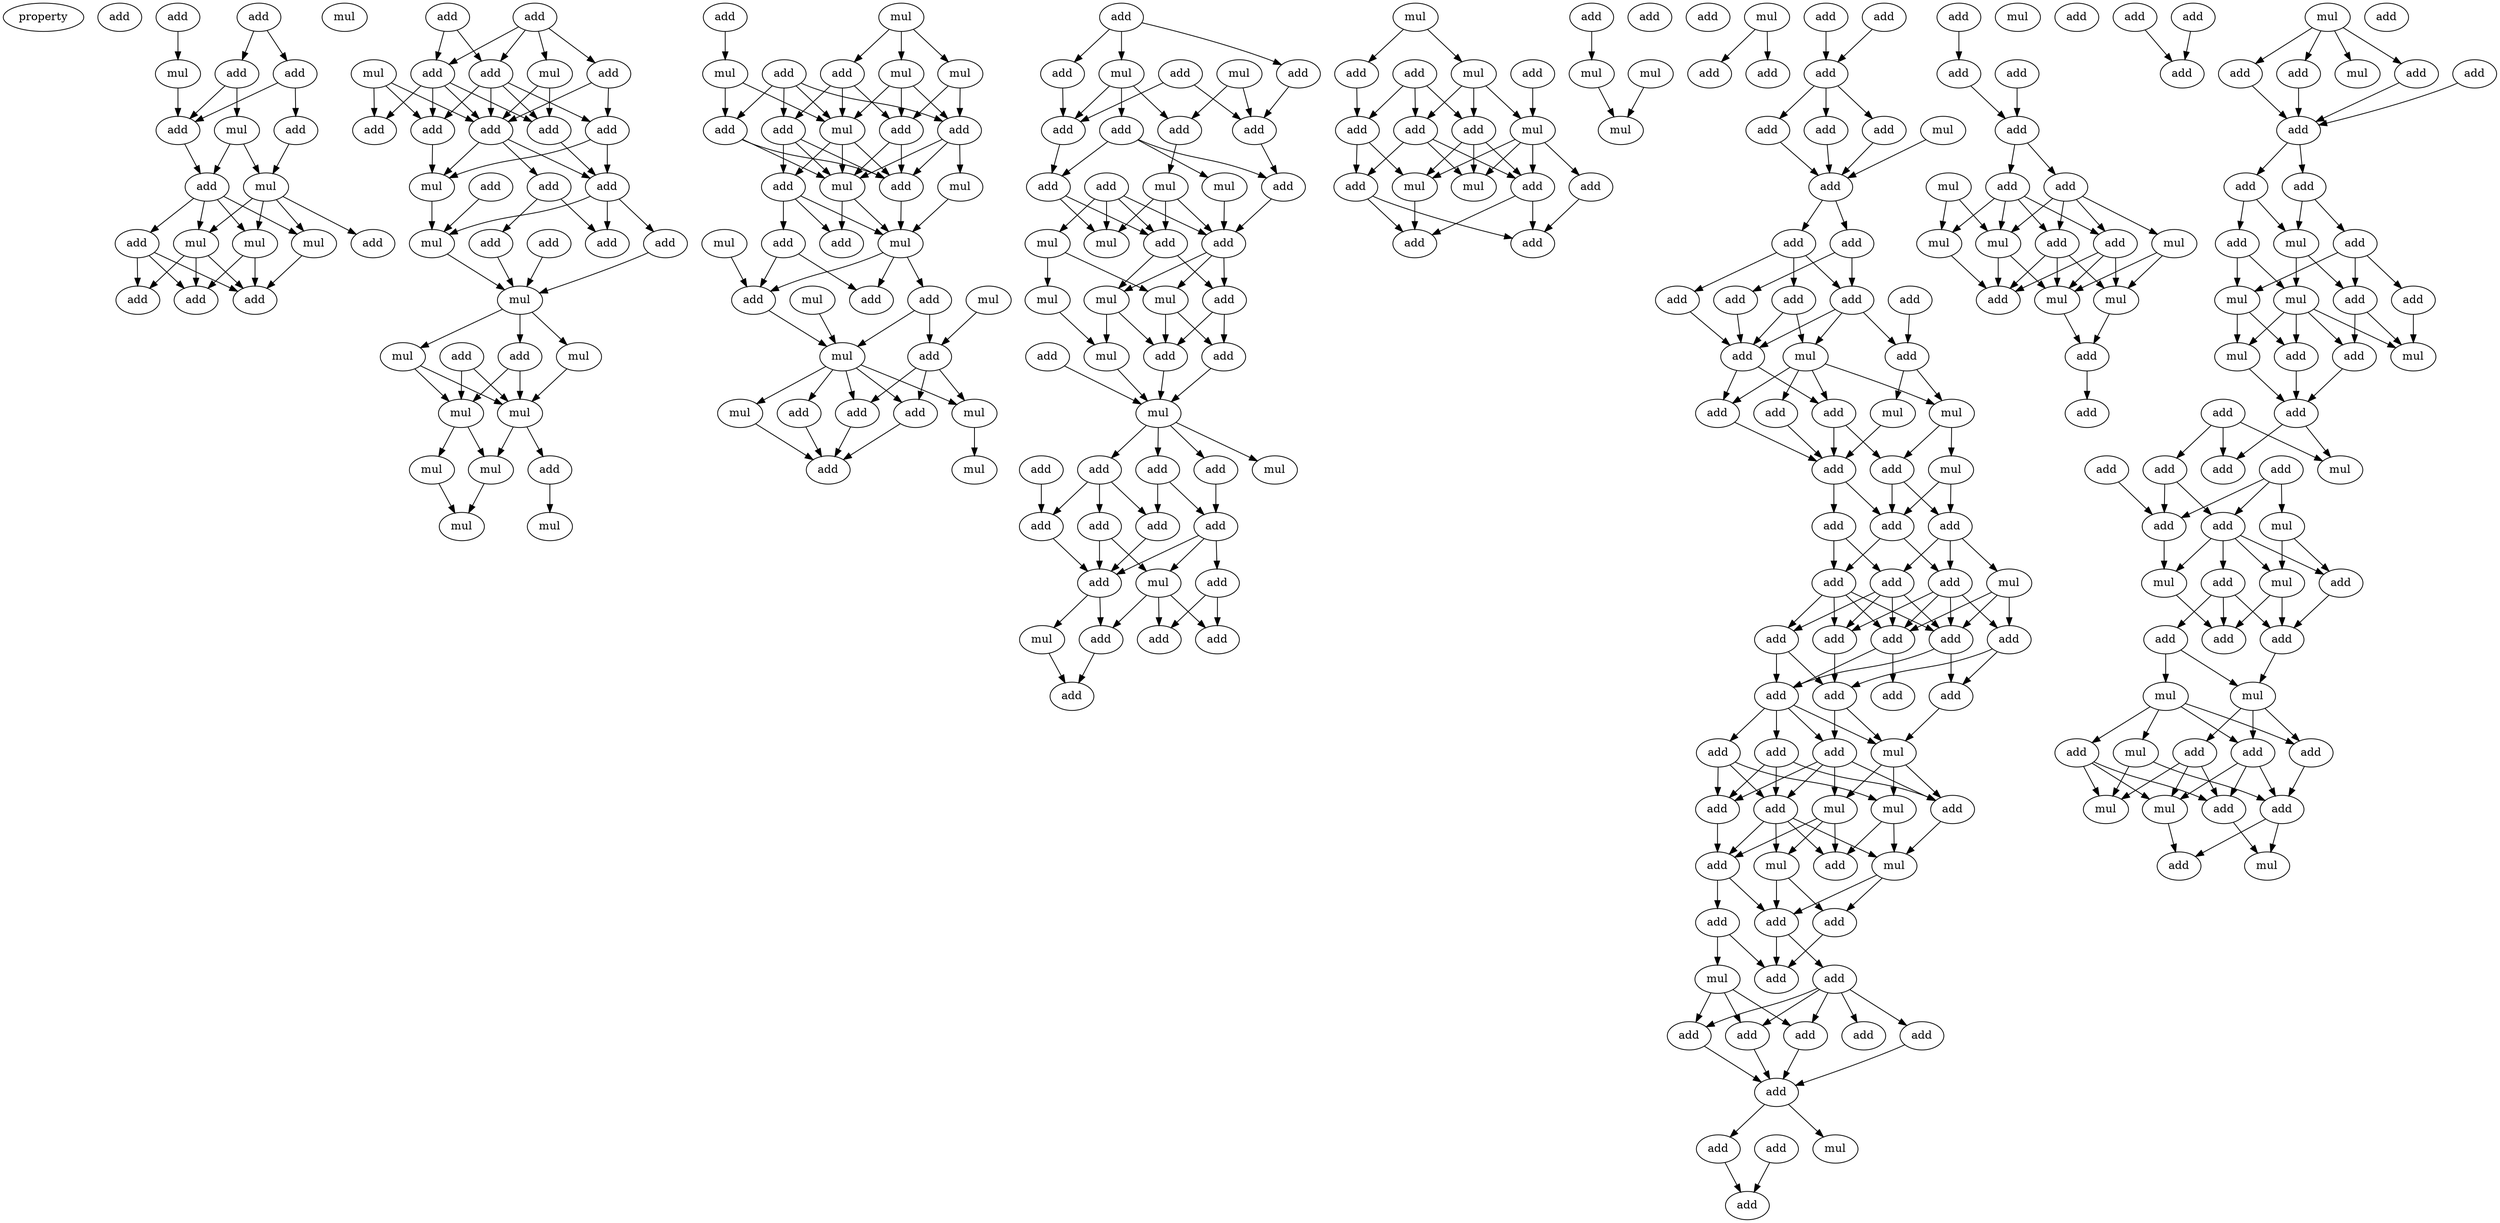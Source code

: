 digraph {
    node [fontcolor=black]
    property [mul=2,lf=1.5]
    0 [ label = add ];
    1 [ label = add ];
    2 [ label = add ];
    3 [ label = add ];
    4 [ label = mul ];
    5 [ label = add ];
    6 [ label = mul ];
    7 [ label = add ];
    8 [ label = mul ];
    9 [ label = add ];
    10 [ label = mul ];
    11 [ label = add ];
    12 [ label = mul ];
    13 [ label = mul ];
    14 [ label = add ];
    15 [ label = mul ];
    16 [ label = add ];
    17 [ label = add ];
    18 [ label = add ];
    19 [ label = add ];
    20 [ label = add ];
    21 [ label = add ];
    22 [ label = add ];
    23 [ label = mul ];
    24 [ label = mul ];
    25 [ label = add ];
    26 [ label = add ];
    27 [ label = add ];
    28 [ label = add ];
    29 [ label = add ];
    30 [ label = add ];
    31 [ label = add ];
    32 [ label = mul ];
    33 [ label = add ];
    34 [ label = add ];
    35 [ label = add ];
    36 [ label = add ];
    37 [ label = mul ];
    38 [ label = add ];
    39 [ label = add ];
    40 [ label = add ];
    41 [ label = mul ];
    42 [ label = mul ];
    43 [ label = add ];
    44 [ label = mul ];
    45 [ label = add ];
    46 [ label = mul ];
    47 [ label = mul ];
    48 [ label = add ];
    49 [ label = mul ];
    50 [ label = mul ];
    51 [ label = mul ];
    52 [ label = mul ];
    53 [ label = mul ];
    54 [ label = add ];
    55 [ label = mul ];
    56 [ label = add ];
    57 [ label = mul ];
    58 [ label = mul ];
    59 [ label = add ];
    60 [ label = add ];
    61 [ label = mul ];
    62 [ label = add ];
    63 [ label = add ];
    64 [ label = add ];
    65 [ label = mul ];
    66 [ label = mul ];
    67 [ label = add ];
    68 [ label = add ];
    69 [ label = mul ];
    70 [ label = mul ];
    71 [ label = add ];
    72 [ label = add ];
    73 [ label = add ];
    74 [ label = add ];
    75 [ label = mul ];
    76 [ label = add ];
    77 [ label = mul ];
    78 [ label = mul ];
    79 [ label = add ];
    80 [ label = add ];
    81 [ label = add ];
    82 [ label = mul ];
    83 [ label = add ];
    84 [ label = mul ];
    85 [ label = mul ];
    86 [ label = add ];
    87 [ label = add ];
    88 [ label = add ];
    89 [ label = mul ];
    90 [ label = add ];
    91 [ label = add ];
    92 [ label = mul ];
    93 [ label = add ];
    94 [ label = add ];
    95 [ label = add ];
    96 [ label = add ];
    97 [ label = add ];
    98 [ label = add ];
    99 [ label = add ];
    100 [ label = mul ];
    101 [ label = mul ];
    102 [ label = add ];
    103 [ label = mul ];
    104 [ label = mul ];
    105 [ label = add ];
    106 [ label = mul ];
    107 [ label = add ];
    108 [ label = mul ];
    109 [ label = mul ];
    110 [ label = add ];
    111 [ label = add ];
    112 [ label = mul ];
    113 [ label = add ];
    114 [ label = mul ];
    115 [ label = add ];
    116 [ label = add ];
    117 [ label = mul ];
    118 [ label = add ];
    119 [ label = add ];
    120 [ label = add ];
    121 [ label = add ];
    122 [ label = add ];
    123 [ label = add ];
    124 [ label = add ];
    125 [ label = add ];
    126 [ label = mul ];
    127 [ label = add ];
    128 [ label = add ];
    129 [ label = mul ];
    130 [ label = add ];
    131 [ label = add ];
    132 [ label = mul ];
    133 [ label = add ];
    134 [ label = add ];
    135 [ label = mul ];
    136 [ label = add ];
    137 [ label = add ];
    138 [ label = mul ];
    139 [ label = add ];
    140 [ label = add ];
    141 [ label = add ];
    142 [ label = mul ];
    143 [ label = add ];
    144 [ label = mul ];
    145 [ label = add ];
    146 [ label = add ];
    147 [ label = add ];
    148 [ label = add ];
    149 [ label = add ];
    150 [ label = mul ];
    151 [ label = mul ];
    152 [ label = add ];
    153 [ label = mul ];
    154 [ label = mul ];
    155 [ label = add ];
    156 [ label = add ];
    157 [ label = add ];
    158 [ label = add ];
    159 [ label = add ];
    160 [ label = add ];
    161 [ label = add ];
    162 [ label = add ];
    163 [ label = mul ];
    164 [ label = add ];
    165 [ label = add ];
    166 [ label = add ];
    167 [ label = add ];
    168 [ label = add ];
    169 [ label = add ];
    170 [ label = add ];
    171 [ label = add ];
    172 [ label = mul ];
    173 [ label = add ];
    174 [ label = add ];
    175 [ label = mul ];
    176 [ label = add ];
    177 [ label = add ];
    178 [ label = add ];
    179 [ label = mul ];
    180 [ label = add ];
    181 [ label = mul ];
    182 [ label = add ];
    183 [ label = add ];
    184 [ label = add ];
    185 [ label = add ];
    186 [ label = add ];
    187 [ label = add ];
    188 [ label = mul ];
    189 [ label = add ];
    190 [ label = add ];
    191 [ label = add ];
    192 [ label = add ];
    193 [ label = add ];
    194 [ label = add ];
    195 [ label = add ];
    196 [ label = add ];
    197 [ label = add ];
    198 [ label = add ];
    199 [ label = add ];
    200 [ label = add ];
    201 [ label = add ];
    202 [ label = mul ];
    203 [ label = mul ];
    204 [ label = add ];
    205 [ label = mul ];
    206 [ label = add ];
    207 [ label = add ];
    208 [ label = add ];
    209 [ label = mul ];
    210 [ label = add ];
    211 [ label = mul ];
    212 [ label = add ];
    213 [ label = add ];
    214 [ label = add ];
    215 [ label = mul ];
    216 [ label = add ];
    217 [ label = add ];
    218 [ label = add ];
    219 [ label = add ];
    220 [ label = add ];
    221 [ label = add ];
    222 [ label = add ];
    223 [ label = add ];
    224 [ label = add ];
    225 [ label = add ];
    226 [ label = mul ];
    227 [ label = add ];
    228 [ label = add ];
    229 [ label = add ];
    230 [ label = add ];
    231 [ label = add ];
    232 [ label = mul ];
    233 [ label = add ];
    234 [ label = add ];
    235 [ label = mul ];
    236 [ label = mul ];
    237 [ label = add ];
    238 [ label = add ];
    239 [ label = mul ];
    240 [ label = mul ];
    241 [ label = mul ];
    242 [ label = add ];
    243 [ label = add ];
    244 [ label = mul ];
    245 [ label = add ];
    246 [ label = add ];
    247 [ label = add ];
    248 [ label = add ];
    249 [ label = add ];
    250 [ label = mul ];
    251 [ label = mul ];
    252 [ label = add ];
    253 [ label = add ];
    254 [ label = add ];
    255 [ label = add ];
    256 [ label = add ];
    257 [ label = add ];
    258 [ label = add ];
    259 [ label = add ];
    260 [ label = add ];
    261 [ label = mul ];
    262 [ label = add ];
    263 [ label = add ];
    264 [ label = mul ];
    265 [ label = mul ];
    266 [ label = add ];
    267 [ label = mul ];
    268 [ label = mul ];
    269 [ label = add ];
    270 [ label = add ];
    271 [ label = add ];
    272 [ label = add ];
    273 [ label = add ];
    274 [ label = add ];
    275 [ label = add ];
    276 [ label = mul ];
    277 [ label = add ];
    278 [ label = mul ];
    279 [ label = add ];
    280 [ label = add ];
    281 [ label = add ];
    282 [ label = mul ];
    283 [ label = mul ];
    284 [ label = add ];
    285 [ label = add ];
    286 [ label = add ];
    287 [ label = add ];
    288 [ label = mul ];
    289 [ label = mul ];
    290 [ label = add ];
    291 [ label = add ];
    292 [ label = add ];
    293 [ label = add ];
    294 [ label = mul ];
    295 [ label = add ];
    296 [ label = mul ];
    297 [ label = add ];
    298 [ label = mul ];
    299 [ label = add ];
    300 [ label = mul ];
    1 -> 3 [ name = 0 ];
    1 -> 5 [ name = 1 ];
    2 -> 4 [ name = 2 ];
    3 -> 7 [ name = 3 ];
    3 -> 9 [ name = 4 ];
    4 -> 9 [ name = 5 ];
    5 -> 6 [ name = 6 ];
    5 -> 9 [ name = 7 ];
    6 -> 10 [ name = 8 ];
    6 -> 11 [ name = 9 ];
    7 -> 10 [ name = 10 ];
    9 -> 11 [ name = 11 ];
    10 -> 12 [ name = 12 ];
    10 -> 13 [ name = 13 ];
    10 -> 15 [ name = 14 ];
    10 -> 16 [ name = 15 ];
    11 -> 12 [ name = 16 ];
    11 -> 13 [ name = 17 ];
    11 -> 14 [ name = 18 ];
    11 -> 15 [ name = 19 ];
    12 -> 18 [ name = 20 ];
    12 -> 19 [ name = 21 ];
    13 -> 17 [ name = 22 ];
    13 -> 18 [ name = 23 ];
    13 -> 19 [ name = 24 ];
    14 -> 17 [ name = 25 ];
    14 -> 18 [ name = 26 ];
    14 -> 19 [ name = 27 ];
    15 -> 18 [ name = 28 ];
    20 -> 22 [ name = 29 ];
    20 -> 26 [ name = 30 ];
    21 -> 22 [ name = 31 ];
    21 -> 23 [ name = 32 ];
    21 -> 25 [ name = 33 ];
    21 -> 26 [ name = 34 ];
    22 -> 27 [ name = 35 ];
    22 -> 28 [ name = 36 ];
    22 -> 29 [ name = 37 ];
    22 -> 31 [ name = 38 ];
    23 -> 28 [ name = 39 ];
    23 -> 31 [ name = 40 ];
    24 -> 27 [ name = 41 ];
    24 -> 28 [ name = 42 ];
    24 -> 29 [ name = 43 ];
    25 -> 28 [ name = 44 ];
    25 -> 30 [ name = 45 ];
    26 -> 28 [ name = 46 ];
    26 -> 29 [ name = 47 ];
    26 -> 30 [ name = 48 ];
    26 -> 31 [ name = 49 ];
    28 -> 32 [ name = 50 ];
    28 -> 34 [ name = 51 ];
    28 -> 35 [ name = 52 ];
    29 -> 32 [ name = 53 ];
    30 -> 32 [ name = 54 ];
    30 -> 34 [ name = 55 ];
    31 -> 34 [ name = 56 ];
    32 -> 37 [ name = 57 ];
    33 -> 37 [ name = 58 ];
    34 -> 37 [ name = 59 ];
    34 -> 39 [ name = 60 ];
    34 -> 40 [ name = 61 ];
    35 -> 38 [ name = 62 ];
    35 -> 39 [ name = 63 ];
    36 -> 41 [ name = 64 ];
    37 -> 41 [ name = 65 ];
    38 -> 41 [ name = 66 ];
    40 -> 41 [ name = 67 ];
    41 -> 42 [ name = 68 ];
    41 -> 43 [ name = 69 ];
    41 -> 44 [ name = 70 ];
    42 -> 46 [ name = 71 ];
    42 -> 47 [ name = 72 ];
    43 -> 46 [ name = 73 ];
    43 -> 47 [ name = 74 ];
    44 -> 46 [ name = 75 ];
    45 -> 46 [ name = 76 ];
    45 -> 47 [ name = 77 ];
    46 -> 48 [ name = 78 ];
    46 -> 50 [ name = 79 ];
    47 -> 49 [ name = 80 ];
    47 -> 50 [ name = 81 ];
    48 -> 51 [ name = 82 ];
    49 -> 52 [ name = 83 ];
    50 -> 52 [ name = 84 ];
    53 -> 55 [ name = 85 ];
    53 -> 56 [ name = 86 ];
    53 -> 57 [ name = 87 ];
    54 -> 58 [ name = 88 ];
    55 -> 60 [ name = 89 ];
    55 -> 63 [ name = 90 ];
    56 -> 61 [ name = 91 ];
    56 -> 63 [ name = 92 ];
    56 -> 64 [ name = 93 ];
    57 -> 60 [ name = 94 ];
    57 -> 61 [ name = 95 ];
    57 -> 63 [ name = 96 ];
    58 -> 61 [ name = 97 ];
    58 -> 62 [ name = 98 ];
    59 -> 60 [ name = 99 ];
    59 -> 61 [ name = 100 ];
    59 -> 62 [ name = 101 ];
    59 -> 64 [ name = 102 ];
    60 -> 65 [ name = 103 ];
    60 -> 66 [ name = 104 ];
    60 -> 68 [ name = 105 ];
    61 -> 65 [ name = 106 ];
    61 -> 67 [ name = 107 ];
    61 -> 68 [ name = 108 ];
    62 -> 65 [ name = 109 ];
    62 -> 68 [ name = 110 ];
    63 -> 65 [ name = 111 ];
    63 -> 68 [ name = 112 ];
    64 -> 65 [ name = 113 ];
    64 -> 67 [ name = 114 ];
    64 -> 68 [ name = 115 ];
    65 -> 69 [ name = 116 ];
    65 -> 72 [ name = 117 ];
    66 -> 69 [ name = 118 ];
    67 -> 69 [ name = 119 ];
    67 -> 71 [ name = 120 ];
    67 -> 72 [ name = 121 ];
    68 -> 69 [ name = 122 ];
    69 -> 73 [ name = 123 ];
    69 -> 74 [ name = 124 ];
    69 -> 76 [ name = 125 ];
    70 -> 73 [ name = 126 ];
    71 -> 73 [ name = 127 ];
    71 -> 76 [ name = 128 ];
    73 -> 78 [ name = 129 ];
    74 -> 78 [ name = 130 ];
    74 -> 79 [ name = 131 ];
    75 -> 79 [ name = 132 ];
    77 -> 78 [ name = 133 ];
    78 -> 80 [ name = 134 ];
    78 -> 81 [ name = 135 ];
    78 -> 82 [ name = 136 ];
    78 -> 83 [ name = 137 ];
    78 -> 84 [ name = 138 ];
    79 -> 80 [ name = 139 ];
    79 -> 82 [ name = 140 ];
    79 -> 83 [ name = 141 ];
    80 -> 86 [ name = 142 ];
    81 -> 86 [ name = 143 ];
    82 -> 85 [ name = 144 ];
    83 -> 86 [ name = 145 ];
    84 -> 86 [ name = 146 ];
    87 -> 88 [ name = 147 ];
    87 -> 91 [ name = 148 ];
    87 -> 92 [ name = 149 ];
    88 -> 94 [ name = 150 ];
    89 -> 93 [ name = 151 ];
    89 -> 96 [ name = 152 ];
    90 -> 94 [ name = 153 ];
    90 -> 96 [ name = 154 ];
    91 -> 96 [ name = 155 ];
    92 -> 93 [ name = 156 ];
    92 -> 94 [ name = 157 ];
    92 -> 95 [ name = 158 ];
    93 -> 101 [ name = 159 ];
    94 -> 98 [ name = 160 ];
    95 -> 98 [ name = 161 ];
    95 -> 99 [ name = 162 ];
    95 -> 100 [ name = 163 ];
    96 -> 99 [ name = 164 ];
    97 -> 102 [ name = 165 ];
    97 -> 103 [ name = 166 ];
    97 -> 104 [ name = 167 ];
    97 -> 105 [ name = 168 ];
    98 -> 102 [ name = 169 ];
    98 -> 104 [ name = 170 ];
    99 -> 105 [ name = 171 ];
    100 -> 105 [ name = 172 ];
    101 -> 102 [ name = 173 ];
    101 -> 104 [ name = 174 ];
    101 -> 105 [ name = 175 ];
    102 -> 106 [ name = 176 ];
    102 -> 107 [ name = 177 ];
    103 -> 108 [ name = 178 ];
    103 -> 109 [ name = 179 ];
    105 -> 106 [ name = 180 ];
    105 -> 107 [ name = 181 ];
    105 -> 109 [ name = 182 ];
    106 -> 111 [ name = 183 ];
    106 -> 112 [ name = 184 ];
    107 -> 111 [ name = 185 ];
    107 -> 113 [ name = 186 ];
    108 -> 112 [ name = 187 ];
    109 -> 111 [ name = 188 ];
    109 -> 113 [ name = 189 ];
    110 -> 114 [ name = 190 ];
    111 -> 114 [ name = 191 ];
    112 -> 114 [ name = 192 ];
    113 -> 114 [ name = 193 ];
    114 -> 115 [ name = 194 ];
    114 -> 116 [ name = 195 ];
    114 -> 117 [ name = 196 ];
    114 -> 118 [ name = 197 ];
    115 -> 121 [ name = 198 ];
    115 -> 123 [ name = 199 ];
    116 -> 121 [ name = 200 ];
    118 -> 120 [ name = 201 ];
    118 -> 122 [ name = 202 ];
    118 -> 123 [ name = 203 ];
    119 -> 122 [ name = 204 ];
    120 -> 125 [ name = 205 ];
    120 -> 126 [ name = 206 ];
    121 -> 124 [ name = 207 ];
    121 -> 125 [ name = 208 ];
    121 -> 126 [ name = 209 ];
    122 -> 125 [ name = 210 ];
    123 -> 125 [ name = 211 ];
    124 -> 127 [ name = 212 ];
    124 -> 130 [ name = 213 ];
    125 -> 128 [ name = 214 ];
    125 -> 129 [ name = 215 ];
    126 -> 127 [ name = 216 ];
    126 -> 128 [ name = 217 ];
    126 -> 130 [ name = 218 ];
    128 -> 131 [ name = 219 ];
    129 -> 131 [ name = 220 ];
    132 -> 133 [ name = 221 ];
    132 -> 135 [ name = 222 ];
    133 -> 140 [ name = 223 ];
    134 -> 137 [ name = 224 ];
    134 -> 139 [ name = 225 ];
    134 -> 140 [ name = 226 ];
    135 -> 137 [ name = 227 ];
    135 -> 138 [ name = 228 ];
    135 -> 139 [ name = 229 ];
    136 -> 138 [ name = 230 ];
    137 -> 142 [ name = 231 ];
    137 -> 144 [ name = 232 ];
    137 -> 145 [ name = 233 ];
    138 -> 141 [ name = 234 ];
    138 -> 142 [ name = 235 ];
    138 -> 144 [ name = 236 ];
    138 -> 145 [ name = 237 ];
    139 -> 142 [ name = 238 ];
    139 -> 143 [ name = 239 ];
    139 -> 145 [ name = 240 ];
    140 -> 143 [ name = 241 ];
    140 -> 144 [ name = 242 ];
    141 -> 146 [ name = 243 ];
    143 -> 146 [ name = 244 ];
    143 -> 147 [ name = 245 ];
    144 -> 147 [ name = 246 ];
    145 -> 146 [ name = 247 ];
    145 -> 147 [ name = 248 ];
    148 -> 151 [ name = 249 ];
    150 -> 153 [ name = 250 ];
    151 -> 153 [ name = 251 ];
    154 -> 155 [ name = 252 ];
    154 -> 158 [ name = 253 ];
    156 -> 159 [ name = 254 ];
    157 -> 159 [ name = 255 ];
    159 -> 160 [ name = 256 ];
    159 -> 161 [ name = 257 ];
    159 -> 162 [ name = 258 ];
    160 -> 164 [ name = 259 ];
    161 -> 164 [ name = 260 ];
    162 -> 164 [ name = 261 ];
    163 -> 164 [ name = 262 ];
    164 -> 165 [ name = 263 ];
    164 -> 166 [ name = 264 ];
    165 -> 167 [ name = 265 ];
    165 -> 168 [ name = 266 ];
    165 -> 171 [ name = 267 ];
    166 -> 167 [ name = 268 ];
    166 -> 170 [ name = 269 ];
    167 -> 172 [ name = 270 ];
    167 -> 173 [ name = 271 ];
    167 -> 174 [ name = 272 ];
    168 -> 172 [ name = 273 ];
    168 -> 174 [ name = 274 ];
    169 -> 173 [ name = 275 ];
    170 -> 174 [ name = 276 ];
    171 -> 174 [ name = 277 ];
    172 -> 176 [ name = 278 ];
    172 -> 177 [ name = 279 ];
    172 -> 178 [ name = 280 ];
    172 -> 179 [ name = 281 ];
    173 -> 175 [ name = 282 ];
    173 -> 179 [ name = 283 ];
    174 -> 177 [ name = 284 ];
    174 -> 178 [ name = 285 ];
    175 -> 180 [ name = 286 ];
    176 -> 180 [ name = 287 ];
    177 -> 180 [ name = 288 ];
    177 -> 182 [ name = 289 ];
    178 -> 180 [ name = 290 ];
    179 -> 181 [ name = 291 ];
    179 -> 182 [ name = 292 ];
    180 -> 183 [ name = 293 ];
    180 -> 184 [ name = 294 ];
    181 -> 183 [ name = 295 ];
    181 -> 185 [ name = 296 ];
    182 -> 183 [ name = 297 ];
    182 -> 185 [ name = 298 ];
    183 -> 187 [ name = 299 ];
    183 -> 189 [ name = 300 ];
    184 -> 186 [ name = 301 ];
    184 -> 187 [ name = 302 ];
    185 -> 186 [ name = 303 ];
    185 -> 188 [ name = 304 ];
    185 -> 189 [ name = 305 ];
    186 -> 190 [ name = 306 ];
    186 -> 191 [ name = 307 ];
    186 -> 192 [ name = 308 ];
    186 -> 194 [ name = 309 ];
    187 -> 190 [ name = 310 ];
    187 -> 191 [ name = 311 ];
    187 -> 192 [ name = 312 ];
    187 -> 194 [ name = 313 ];
    188 -> 191 [ name = 314 ];
    188 -> 192 [ name = 315 ];
    188 -> 193 [ name = 316 ];
    189 -> 191 [ name = 317 ];
    189 -> 192 [ name = 318 ];
    189 -> 193 [ name = 319 ];
    189 -> 194 [ name = 320 ];
    190 -> 195 [ name = 321 ];
    190 -> 196 [ name = 322 ];
    191 -> 196 [ name = 323 ];
    191 -> 198 [ name = 324 ];
    192 -> 196 [ name = 325 ];
    192 -> 197 [ name = 326 ];
    193 -> 195 [ name = 327 ];
    193 -> 197 [ name = 328 ];
    194 -> 195 [ name = 329 ];
    195 -> 200 [ name = 330 ];
    195 -> 202 [ name = 331 ];
    196 -> 199 [ name = 332 ];
    196 -> 200 [ name = 333 ];
    196 -> 201 [ name = 334 ];
    196 -> 202 [ name = 335 ];
    197 -> 202 [ name = 336 ];
    199 -> 203 [ name = 337 ];
    199 -> 206 [ name = 338 ];
    199 -> 207 [ name = 339 ];
    200 -> 204 [ name = 340 ];
    200 -> 205 [ name = 341 ];
    200 -> 206 [ name = 342 ];
    200 -> 207 [ name = 343 ];
    201 -> 204 [ name = 344 ];
    201 -> 206 [ name = 345 ];
    201 -> 207 [ name = 346 ];
    202 -> 203 [ name = 347 ];
    202 -> 204 [ name = 348 ];
    202 -> 205 [ name = 349 ];
    203 -> 208 [ name = 350 ];
    203 -> 209 [ name = 351 ];
    204 -> 209 [ name = 352 ];
    205 -> 208 [ name = 353 ];
    205 -> 210 [ name = 354 ];
    205 -> 211 [ name = 355 ];
    206 -> 210 [ name = 356 ];
    207 -> 208 [ name = 357 ];
    207 -> 209 [ name = 358 ];
    207 -> 210 [ name = 359 ];
    207 -> 211 [ name = 360 ];
    209 -> 212 [ name = 361 ];
    209 -> 213 [ name = 362 ];
    210 -> 213 [ name = 363 ];
    210 -> 214 [ name = 364 ];
    211 -> 212 [ name = 365 ];
    211 -> 213 [ name = 366 ];
    212 -> 216 [ name = 367 ];
    213 -> 216 [ name = 368 ];
    213 -> 217 [ name = 369 ];
    214 -> 215 [ name = 370 ];
    214 -> 216 [ name = 371 ];
    215 -> 218 [ name = 372 ];
    215 -> 219 [ name = 373 ];
    215 -> 222 [ name = 374 ];
    217 -> 218 [ name = 375 ];
    217 -> 219 [ name = 376 ];
    217 -> 220 [ name = 377 ];
    217 -> 221 [ name = 378 ];
    217 -> 222 [ name = 379 ];
    218 -> 223 [ name = 380 ];
    219 -> 223 [ name = 381 ];
    220 -> 223 [ name = 382 ];
    222 -> 223 [ name = 383 ];
    223 -> 225 [ name = 384 ];
    223 -> 226 [ name = 385 ];
    224 -> 229 [ name = 386 ];
    225 -> 228 [ name = 387 ];
    227 -> 228 [ name = 388 ];
    229 -> 231 [ name = 389 ];
    230 -> 231 [ name = 390 ];
    231 -> 233 [ name = 391 ];
    231 -> 234 [ name = 392 ];
    232 -> 236 [ name = 393 ];
    232 -> 239 [ name = 394 ];
    233 -> 235 [ name = 395 ];
    233 -> 236 [ name = 396 ];
    233 -> 237 [ name = 397 ];
    233 -> 238 [ name = 398 ];
    234 -> 236 [ name = 399 ];
    234 -> 237 [ name = 400 ];
    234 -> 238 [ name = 401 ];
    234 -> 239 [ name = 402 ];
    235 -> 240 [ name = 403 ];
    235 -> 241 [ name = 404 ];
    236 -> 241 [ name = 405 ];
    236 -> 242 [ name = 406 ];
    237 -> 240 [ name = 407 ];
    237 -> 241 [ name = 408 ];
    237 -> 242 [ name = 409 ];
    238 -> 240 [ name = 410 ];
    238 -> 241 [ name = 411 ];
    238 -> 242 [ name = 412 ];
    239 -> 242 [ name = 413 ];
    240 -> 243 [ name = 414 ];
    241 -> 243 [ name = 415 ];
    243 -> 246 [ name = 416 ];
    247 -> 249 [ name = 417 ];
    248 -> 249 [ name = 418 ];
    250 -> 251 [ name = 419 ];
    250 -> 252 [ name = 420 ];
    250 -> 254 [ name = 421 ];
    250 -> 255 [ name = 422 ];
    252 -> 256 [ name = 423 ];
    253 -> 256 [ name = 424 ];
    254 -> 256 [ name = 425 ];
    255 -> 256 [ name = 426 ];
    256 -> 257 [ name = 427 ];
    256 -> 258 [ name = 428 ];
    257 -> 260 [ name = 429 ];
    257 -> 261 [ name = 430 ];
    258 -> 261 [ name = 431 ];
    258 -> 262 [ name = 432 ];
    260 -> 263 [ name = 433 ];
    260 -> 264 [ name = 434 ];
    260 -> 266 [ name = 435 ];
    261 -> 265 [ name = 436 ];
    261 -> 266 [ name = 437 ];
    262 -> 264 [ name = 438 ];
    262 -> 265 [ name = 439 ];
    263 -> 267 [ name = 440 ];
    264 -> 268 [ name = 441 ];
    264 -> 269 [ name = 442 ];
    265 -> 267 [ name = 443 ];
    265 -> 268 [ name = 444 ];
    265 -> 269 [ name = 445 ];
    265 -> 270 [ name = 446 ];
    266 -> 267 [ name = 447 ];
    266 -> 270 [ name = 448 ];
    268 -> 272 [ name = 449 ];
    269 -> 272 [ name = 450 ];
    270 -> 272 [ name = 451 ];
    271 -> 275 [ name = 452 ];
    271 -> 276 [ name = 453 ];
    271 -> 277 [ name = 454 ];
    272 -> 276 [ name = 455 ];
    272 -> 277 [ name = 456 ];
    273 -> 278 [ name = 457 ];
    273 -> 279 [ name = 458 ];
    273 -> 280 [ name = 459 ];
    274 -> 279 [ name = 460 ];
    275 -> 279 [ name = 461 ];
    275 -> 280 [ name = 462 ];
    278 -> 283 [ name = 463 ];
    278 -> 284 [ name = 464 ];
    279 -> 282 [ name = 465 ];
    280 -> 281 [ name = 466 ];
    280 -> 282 [ name = 467 ];
    280 -> 283 [ name = 468 ];
    280 -> 284 [ name = 469 ];
    281 -> 285 [ name = 470 ];
    281 -> 286 [ name = 471 ];
    281 -> 287 [ name = 472 ];
    282 -> 286 [ name = 473 ];
    283 -> 285 [ name = 474 ];
    283 -> 286 [ name = 475 ];
    284 -> 285 [ name = 476 ];
    285 -> 289 [ name = 477 ];
    287 -> 288 [ name = 478 ];
    287 -> 289 [ name = 479 ];
    288 -> 290 [ name = 480 ];
    288 -> 292 [ name = 481 ];
    288 -> 293 [ name = 482 ];
    288 -> 294 [ name = 483 ];
    289 -> 291 [ name = 484 ];
    289 -> 292 [ name = 485 ];
    289 -> 293 [ name = 486 ];
    290 -> 296 [ name = 487 ];
    290 -> 297 [ name = 488 ];
    290 -> 298 [ name = 489 ];
    291 -> 296 [ name = 490 ];
    291 -> 297 [ name = 491 ];
    291 -> 298 [ name = 492 ];
    292 -> 295 [ name = 493 ];
    292 -> 297 [ name = 494 ];
    292 -> 298 [ name = 495 ];
    293 -> 295 [ name = 496 ];
    294 -> 295 [ name = 497 ];
    294 -> 296 [ name = 498 ];
    295 -> 299 [ name = 499 ];
    295 -> 300 [ name = 500 ];
    297 -> 300 [ name = 501 ];
    298 -> 299 [ name = 502 ];
}
